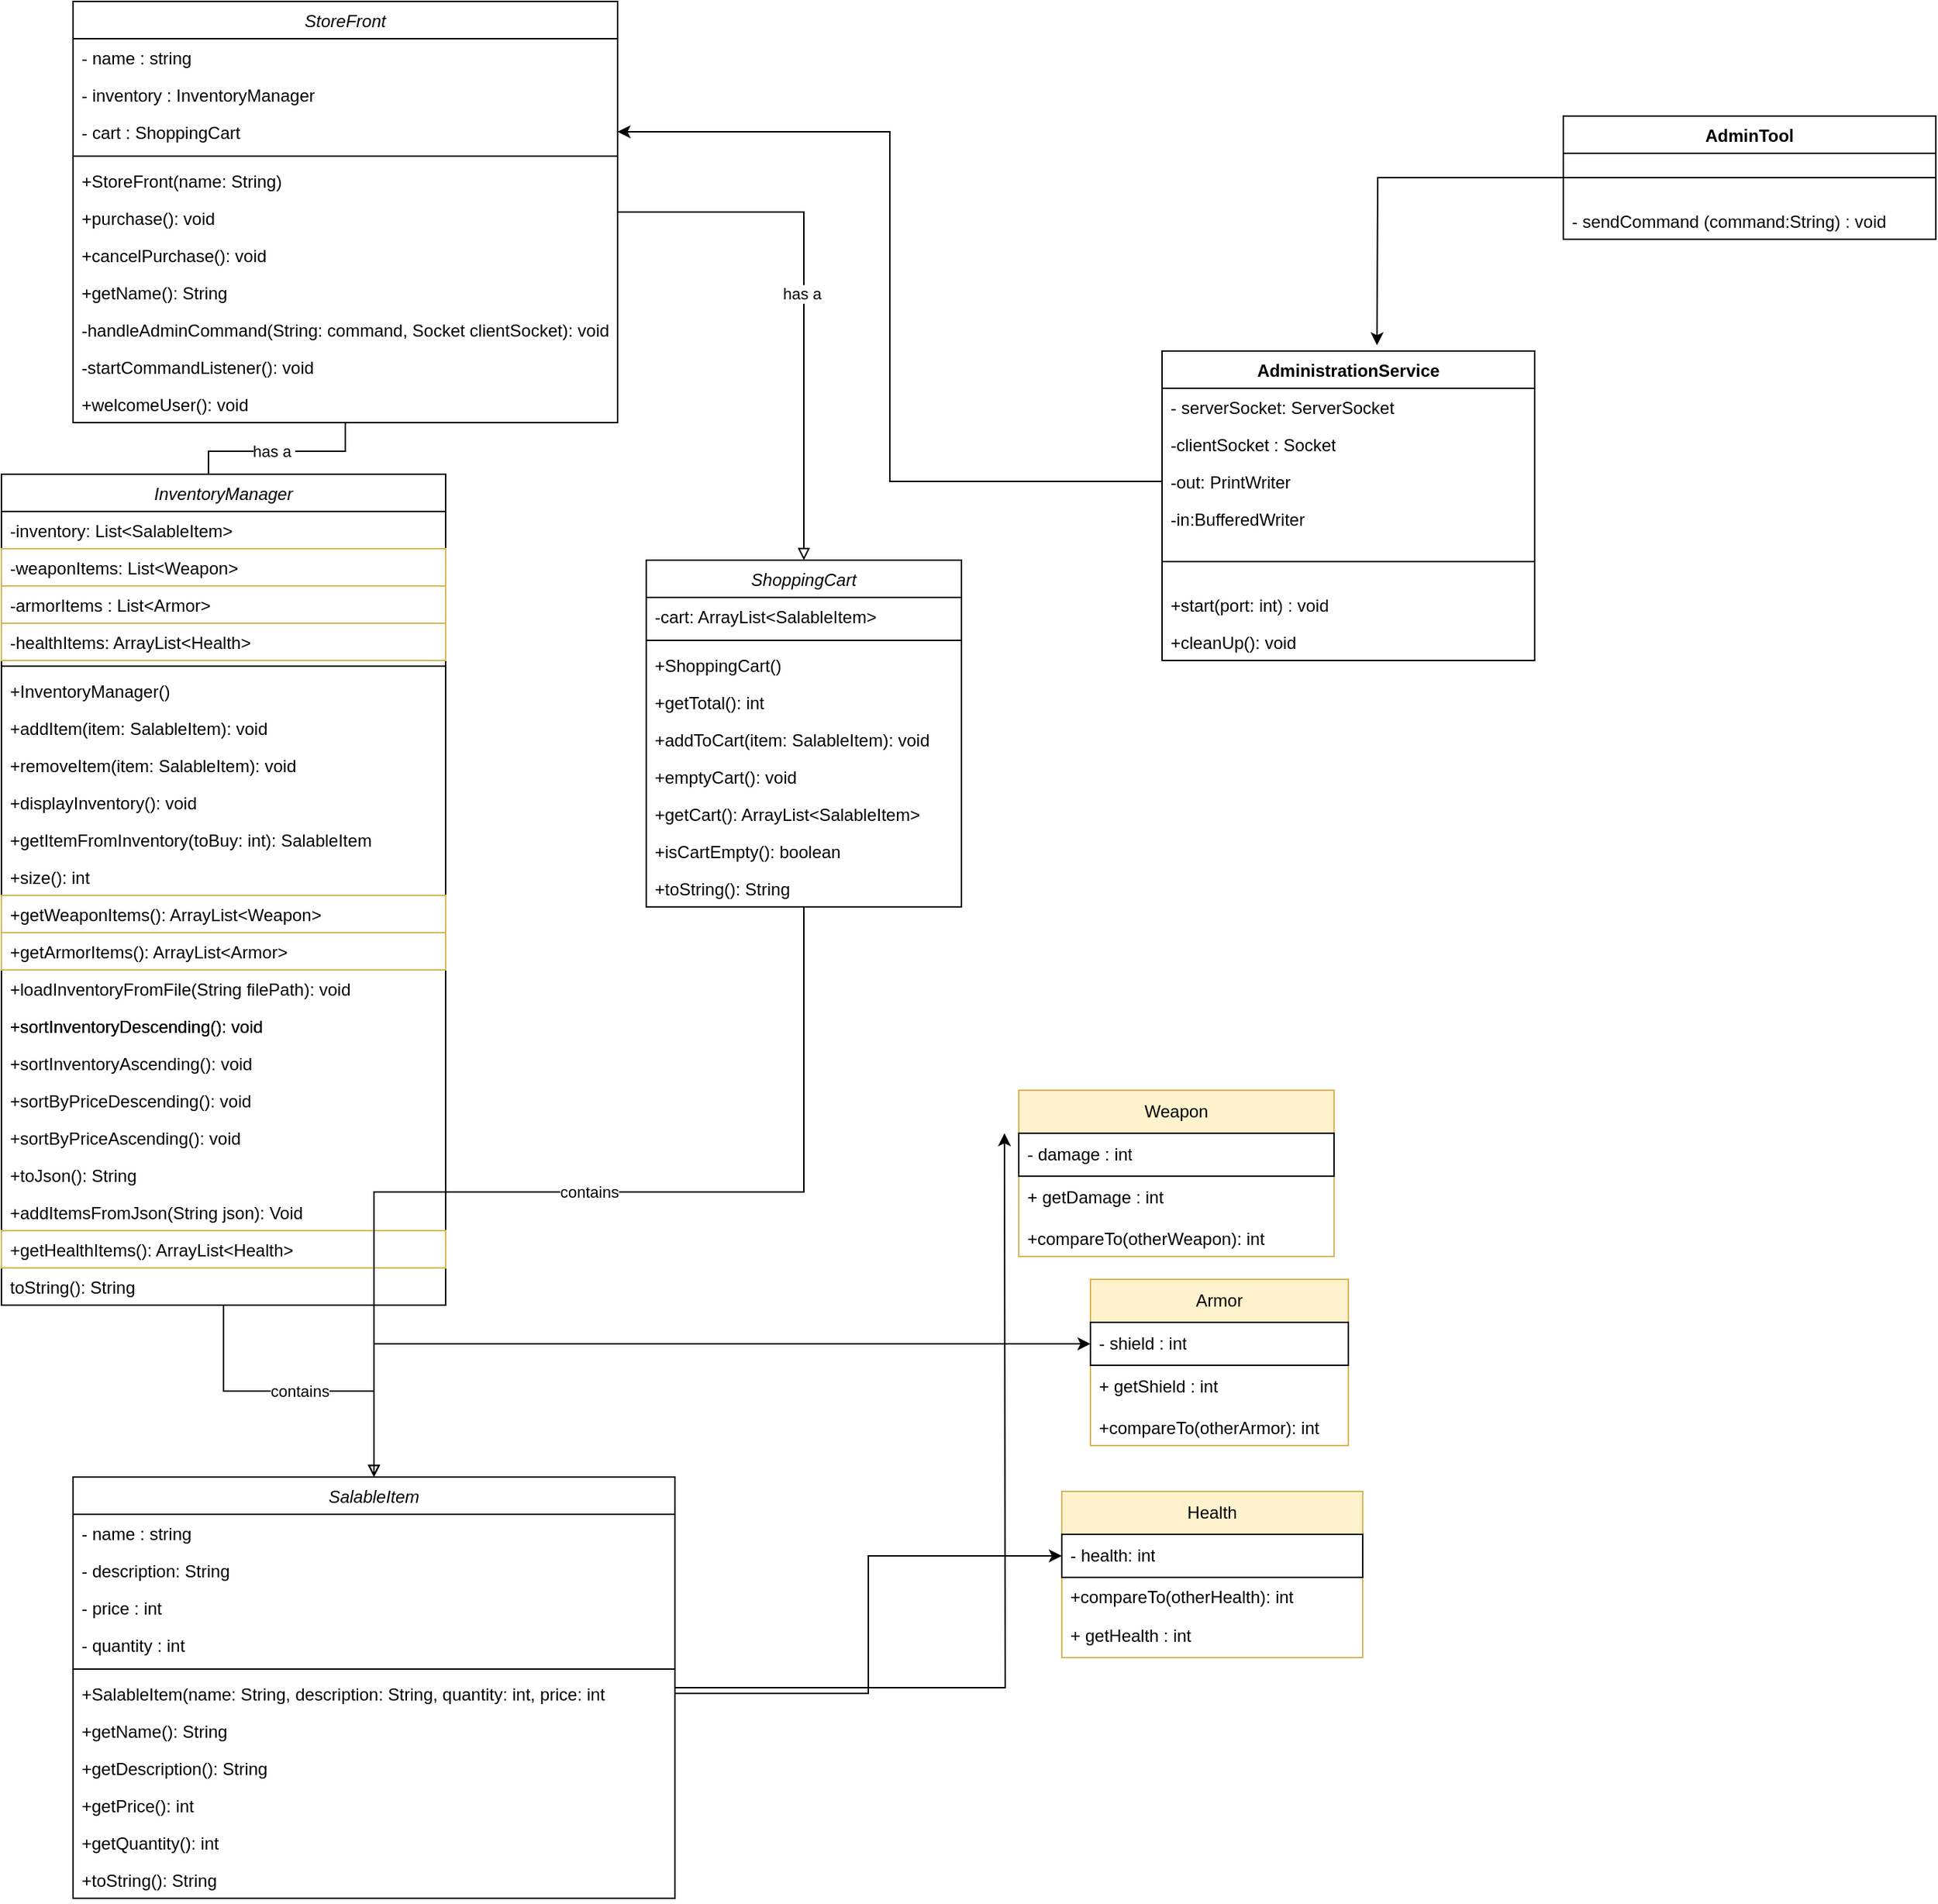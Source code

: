 <mxfile version="22.0.0" type="device">
  <diagram id="C5RBs43oDa-KdzZeNtuy" name="Page-1">
    <mxGraphModel dx="954" dy="562" grid="1" gridSize="10" guides="1" tooltips="1" connect="1" arrows="1" fold="1" page="1" pageScale="1" pageWidth="827" pageHeight="1169" math="0" shadow="0">
      <root>
        <mxCell id="WIyWlLk6GJQsqaUBKTNV-0" />
        <mxCell id="WIyWlLk6GJQsqaUBKTNV-1" parent="WIyWlLk6GJQsqaUBKTNV-0" />
        <mxCell id="ADVmAWSg10TGa8uAzZMm-37" value="has a&amp;nbsp;" style="edgeStyle=orthogonalEdgeStyle;rounded=0;orthogonalLoop=1;jettySize=auto;html=1;entryX=0.466;entryY=0.014;entryDx=0;entryDy=0;entryPerimeter=0;endArrow=block;endFill=0;" parent="WIyWlLk6GJQsqaUBKTNV-1" source="zkfFHV4jXpPFQw0GAbJ--0" target="ADVmAWSg10TGa8uAzZMm-12" edge="1">
          <mxGeometry relative="1" as="geometry" />
        </mxCell>
        <mxCell id="ADVmAWSg10TGa8uAzZMm-38" value="has a&amp;nbsp;" style="edgeStyle=orthogonalEdgeStyle;rounded=0;orthogonalLoop=1;jettySize=auto;html=1;entryX=0.5;entryY=0;entryDx=0;entryDy=0;endArrow=block;endFill=0;" parent="WIyWlLk6GJQsqaUBKTNV-1" source="zkfFHV4jXpPFQw0GAbJ--0" target="ADVmAWSg10TGa8uAzZMm-24" edge="1">
          <mxGeometry relative="1" as="geometry" />
        </mxCell>
        <mxCell id="zkfFHV4jXpPFQw0GAbJ--0" value="StoreFront" style="swimlane;fontStyle=2;align=center;verticalAlign=top;childLayout=stackLayout;horizontal=1;startSize=26;horizontalStack=0;resizeParent=1;resizeLast=0;collapsible=1;marginBottom=0;rounded=0;shadow=0;strokeWidth=1;" parent="WIyWlLk6GJQsqaUBKTNV-1" vertex="1">
          <mxGeometry x="110" y="30" width="380" height="294" as="geometry">
            <mxRectangle x="230" y="140" width="160" height="26" as="alternateBounds" />
          </mxGeometry>
        </mxCell>
        <mxCell id="zkfFHV4jXpPFQw0GAbJ--1" value="- name : string" style="text;align=left;verticalAlign=top;spacingLeft=4;spacingRight=4;overflow=hidden;rotatable=0;points=[[0,0.5],[1,0.5]];portConstraint=eastwest;" parent="zkfFHV4jXpPFQw0GAbJ--0" vertex="1">
          <mxGeometry y="26" width="380" height="26" as="geometry" />
        </mxCell>
        <mxCell id="zkfFHV4jXpPFQw0GAbJ--2" value="- inventory : InventoryManager" style="text;align=left;verticalAlign=top;spacingLeft=4;spacingRight=4;overflow=hidden;rotatable=0;points=[[0,0.5],[1,0.5]];portConstraint=eastwest;rounded=0;shadow=0;html=0;" parent="zkfFHV4jXpPFQw0GAbJ--0" vertex="1">
          <mxGeometry y="52" width="380" height="26" as="geometry" />
        </mxCell>
        <mxCell id="zkfFHV4jXpPFQw0GAbJ--3" value="- cart : ShoppingCart" style="text;align=left;verticalAlign=top;spacingLeft=4;spacingRight=4;overflow=hidden;rotatable=0;points=[[0,0.5],[1,0.5]];portConstraint=eastwest;rounded=0;shadow=0;html=0;" parent="zkfFHV4jXpPFQw0GAbJ--0" vertex="1">
          <mxGeometry y="78" width="380" height="26" as="geometry" />
        </mxCell>
        <mxCell id="zkfFHV4jXpPFQw0GAbJ--4" value="" style="line;html=1;strokeWidth=1;align=left;verticalAlign=middle;spacingTop=-1;spacingLeft=3;spacingRight=3;rotatable=0;labelPosition=right;points=[];portConstraint=eastwest;" parent="zkfFHV4jXpPFQw0GAbJ--0" vertex="1">
          <mxGeometry y="104" width="380" height="8" as="geometry" />
        </mxCell>
        <mxCell id="zkfFHV4jXpPFQw0GAbJ--5" value="+StoreFront(name: String)" style="text;align=left;verticalAlign=top;spacingLeft=4;spacingRight=4;overflow=hidden;rotatable=0;points=[[0,0.5],[1,0.5]];portConstraint=eastwest;" parent="zkfFHV4jXpPFQw0GAbJ--0" vertex="1">
          <mxGeometry y="112" width="380" height="26" as="geometry" />
        </mxCell>
        <mxCell id="dI6xHAsXgC695ym0vVic-0" value="+purchase(): void&#xa;" style="text;align=left;verticalAlign=top;spacingLeft=4;spacingRight=4;overflow=hidden;rotatable=0;points=[[0,0.5],[1,0.5]];portConstraint=eastwest;" parent="zkfFHV4jXpPFQw0GAbJ--0" vertex="1">
          <mxGeometry y="138" width="380" height="26" as="geometry" />
        </mxCell>
        <mxCell id="dI6xHAsXgC695ym0vVic-2" value="+cancelPurchase(): void" style="text;align=left;verticalAlign=top;spacingLeft=4;spacingRight=4;overflow=hidden;rotatable=0;points=[[0,0.5],[1,0.5]];portConstraint=eastwest;" parent="zkfFHV4jXpPFQw0GAbJ--0" vertex="1">
          <mxGeometry y="164" width="380" height="26" as="geometry" />
        </mxCell>
        <mxCell id="0ZIr38TW7ikuFZL0Qo_U-1" value="+getName(): String" style="text;align=left;verticalAlign=top;spacingLeft=4;spacingRight=4;overflow=hidden;rotatable=0;points=[[0,0.5],[1,0.5]];portConstraint=eastwest;" vertex="1" parent="zkfFHV4jXpPFQw0GAbJ--0">
          <mxGeometry y="190" width="380" height="26" as="geometry" />
        </mxCell>
        <mxCell id="0ZIr38TW7ikuFZL0Qo_U-0" value="-handleAdminCommand(String: command, Socket clientSocket): void" style="text;align=left;verticalAlign=top;spacingLeft=4;spacingRight=4;overflow=hidden;rotatable=0;points=[[0,0.5],[1,0.5]];portConstraint=eastwest;" vertex="1" parent="zkfFHV4jXpPFQw0GAbJ--0">
          <mxGeometry y="216" width="380" height="26" as="geometry" />
        </mxCell>
        <mxCell id="dI6xHAsXgC695ym0vVic-3" value="-startCommandListener(): void" style="text;align=left;verticalAlign=top;spacingLeft=4;spacingRight=4;overflow=hidden;rotatable=0;points=[[0,0.5],[1,0.5]];portConstraint=eastwest;" parent="zkfFHV4jXpPFQw0GAbJ--0" vertex="1">
          <mxGeometry y="242" width="380" height="26" as="geometry" />
        </mxCell>
        <mxCell id="dI6xHAsXgC695ym0vVic-1" value="+welcomeUser(): void" style="text;align=left;verticalAlign=top;spacingLeft=4;spacingRight=4;overflow=hidden;rotatable=0;points=[[0,0.5],[1,0.5]];portConstraint=eastwest;" parent="zkfFHV4jXpPFQw0GAbJ--0" vertex="1">
          <mxGeometry y="268" width="380" height="26" as="geometry" />
        </mxCell>
        <mxCell id="bTCTLLwYiTqJOXwAp4_c-10" value="" style="edgeStyle=orthogonalEdgeStyle;rounded=0;orthogonalLoop=1;jettySize=auto;html=1;" parent="WIyWlLk6GJQsqaUBKTNV-1" source="ADVmAWSg10TGa8uAzZMm-0" edge="1">
          <mxGeometry relative="1" as="geometry">
            <mxPoint x="760" y="820" as="targetPoint" />
          </mxGeometry>
        </mxCell>
        <mxCell id="bTCTLLwYiTqJOXwAp4_c-21" style="edgeStyle=orthogonalEdgeStyle;rounded=0;orthogonalLoop=1;jettySize=auto;html=1;" parent="WIyWlLk6GJQsqaUBKTNV-1" source="ADVmAWSg10TGa8uAzZMm-0" target="bTCTLLwYiTqJOXwAp4_c-19" edge="1">
          <mxGeometry relative="1" as="geometry" />
        </mxCell>
        <mxCell id="ADVmAWSg10TGa8uAzZMm-0" value="SalableItem" style="swimlane;fontStyle=2;align=center;verticalAlign=top;childLayout=stackLayout;horizontal=1;startSize=26;horizontalStack=0;resizeParent=1;resizeLast=0;collapsible=1;marginBottom=0;rounded=0;shadow=0;strokeWidth=1;" parent="WIyWlLk6GJQsqaUBKTNV-1" vertex="1">
          <mxGeometry x="110" y="1060" width="420" height="294" as="geometry">
            <mxRectangle x="230" y="140" width="160" height="26" as="alternateBounds" />
          </mxGeometry>
        </mxCell>
        <mxCell id="ADVmAWSg10TGa8uAzZMm-1" value="- name : string" style="text;align=left;verticalAlign=top;spacingLeft=4;spacingRight=4;overflow=hidden;rotatable=0;points=[[0,0.5],[1,0.5]];portConstraint=eastwest;" parent="ADVmAWSg10TGa8uAzZMm-0" vertex="1">
          <mxGeometry y="26" width="420" height="26" as="geometry" />
        </mxCell>
        <mxCell id="ADVmAWSg10TGa8uAzZMm-2" value="- description: String" style="text;align=left;verticalAlign=top;spacingLeft=4;spacingRight=4;overflow=hidden;rotatable=0;points=[[0,0.5],[1,0.5]];portConstraint=eastwest;rounded=0;shadow=0;html=0;" parent="ADVmAWSg10TGa8uAzZMm-0" vertex="1">
          <mxGeometry y="52" width="420" height="26" as="geometry" />
        </mxCell>
        <mxCell id="ADVmAWSg10TGa8uAzZMm-10" value="- price : int" style="text;align=left;verticalAlign=top;spacingLeft=4;spacingRight=4;overflow=hidden;rotatable=0;points=[[0,0.5],[1,0.5]];portConstraint=eastwest;" parent="ADVmAWSg10TGa8uAzZMm-0" vertex="1">
          <mxGeometry y="78" width="420" height="26" as="geometry" />
        </mxCell>
        <mxCell id="ADVmAWSg10TGa8uAzZMm-3" value="- quantity : int" style="text;align=left;verticalAlign=top;spacingLeft=4;spacingRight=4;overflow=hidden;rotatable=0;points=[[0,0.5],[1,0.5]];portConstraint=eastwest;rounded=0;shadow=0;html=0;" parent="ADVmAWSg10TGa8uAzZMm-0" vertex="1">
          <mxGeometry y="104" width="420" height="26" as="geometry" />
        </mxCell>
        <mxCell id="ADVmAWSg10TGa8uAzZMm-4" value="" style="line;html=1;strokeWidth=1;align=left;verticalAlign=middle;spacingTop=-1;spacingLeft=3;spacingRight=3;rotatable=0;labelPosition=right;points=[];portConstraint=eastwest;" parent="ADVmAWSg10TGa8uAzZMm-0" vertex="1">
          <mxGeometry y="130" width="420" height="8" as="geometry" />
        </mxCell>
        <mxCell id="ADVmAWSg10TGa8uAzZMm-5" value="+SalableItem(name: String, description: String, quantity: int, price: int    " style="text;align=left;verticalAlign=top;spacingLeft=4;spacingRight=4;overflow=hidden;rotatable=0;points=[[0,0.5],[1,0.5]];portConstraint=eastwest;" parent="ADVmAWSg10TGa8uAzZMm-0" vertex="1">
          <mxGeometry y="138" width="420" height="26" as="geometry" />
        </mxCell>
        <mxCell id="ADVmAWSg10TGa8uAzZMm-6" value="+getName(): String" style="text;align=left;verticalAlign=top;spacingLeft=4;spacingRight=4;overflow=hidden;rotatable=0;points=[[0,0.5],[1,0.5]];portConstraint=eastwest;" parent="ADVmAWSg10TGa8uAzZMm-0" vertex="1">
          <mxGeometry y="164" width="420" height="26" as="geometry" />
        </mxCell>
        <mxCell id="ADVmAWSg10TGa8uAzZMm-7" value="+getDescription(): String" style="text;align=left;verticalAlign=top;spacingLeft=4;spacingRight=4;overflow=hidden;rotatable=0;points=[[0,0.5],[1,0.5]];portConstraint=eastwest;" parent="ADVmAWSg10TGa8uAzZMm-0" vertex="1">
          <mxGeometry y="190" width="420" height="26" as="geometry" />
        </mxCell>
        <mxCell id="ADVmAWSg10TGa8uAzZMm-11" value="+getPrice(): int" style="text;align=left;verticalAlign=top;spacingLeft=4;spacingRight=4;overflow=hidden;rotatable=0;points=[[0,0.5],[1,0.5]];portConstraint=eastwest;" parent="ADVmAWSg10TGa8uAzZMm-0" vertex="1">
          <mxGeometry y="216" width="420" height="26" as="geometry" />
        </mxCell>
        <mxCell id="ADVmAWSg10TGa8uAzZMm-8" value="+getQuantity(): int" style="text;align=left;verticalAlign=top;spacingLeft=4;spacingRight=4;overflow=hidden;rotatable=0;points=[[0,0.5],[1,0.5]];portConstraint=eastwest;" parent="ADVmAWSg10TGa8uAzZMm-0" vertex="1">
          <mxGeometry y="242" width="420" height="26" as="geometry" />
        </mxCell>
        <mxCell id="ADVmAWSg10TGa8uAzZMm-9" value="+toString(): String" style="text;align=left;verticalAlign=top;spacingLeft=4;spacingRight=4;overflow=hidden;rotatable=0;points=[[0,0.5],[1,0.5]];portConstraint=eastwest;" parent="ADVmAWSg10TGa8uAzZMm-0" vertex="1">
          <mxGeometry y="268" width="420" height="26" as="geometry" />
        </mxCell>
        <mxCell id="ADVmAWSg10TGa8uAzZMm-39" value="contains" style="edgeStyle=orthogonalEdgeStyle;rounded=0;orthogonalLoop=1;jettySize=auto;html=1;entryX=0.5;entryY=0;entryDx=0;entryDy=0;endArrow=block;endFill=0;" parent="WIyWlLk6GJQsqaUBKTNV-1" source="ADVmAWSg10TGa8uAzZMm-12" target="ADVmAWSg10TGa8uAzZMm-0" edge="1">
          <mxGeometry relative="1" as="geometry" />
        </mxCell>
        <mxCell id="ADVmAWSg10TGa8uAzZMm-12" value="InventoryManager" style="swimlane;fontStyle=2;align=center;verticalAlign=top;childLayout=stackLayout;horizontal=1;startSize=26;horizontalStack=0;resizeParent=1;resizeLast=0;collapsible=1;marginBottom=0;rounded=0;shadow=0;strokeWidth=1;" parent="WIyWlLk6GJQsqaUBKTNV-1" vertex="1">
          <mxGeometry x="60" y="360" width="310" height="580" as="geometry">
            <mxRectangle x="230" y="140" width="160" height="26" as="alternateBounds" />
          </mxGeometry>
        </mxCell>
        <mxCell id="ADVmAWSg10TGa8uAzZMm-13" value="-inventory: List&lt;SalableItem&gt;" style="text;align=left;verticalAlign=top;spacingLeft=4;spacingRight=4;overflow=hidden;rotatable=0;points=[[0,0.5],[1,0.5]];portConstraint=eastwest;" parent="ADVmAWSg10TGa8uAzZMm-12" vertex="1">
          <mxGeometry y="26" width="310" height="26" as="geometry" />
        </mxCell>
        <mxCell id="bTCTLLwYiTqJOXwAp4_c-1" value="-weaponItems: List&lt;Weapon&gt;" style="text;align=left;verticalAlign=top;spacingLeft=4;spacingRight=4;overflow=hidden;rotatable=0;points=[[0,0.5],[1,0.5]];portConstraint=eastwest;fillColor=none;strokeColor=#d6b656;" parent="ADVmAWSg10TGa8uAzZMm-12" vertex="1">
          <mxGeometry y="52" width="310" height="26" as="geometry" />
        </mxCell>
        <mxCell id="bTCTLLwYiTqJOXwAp4_c-0" value="-armorItems : List&lt;Armor&gt;" style="text;align=left;verticalAlign=top;spacingLeft=4;spacingRight=4;overflow=hidden;rotatable=0;points=[[0,0.5],[1,0.5]];portConstraint=eastwest;fillColor=none;strokeColor=#d6b656;" parent="ADVmAWSg10TGa8uAzZMm-12" vertex="1">
          <mxGeometry y="78" width="310" height="26" as="geometry" />
        </mxCell>
        <mxCell id="bTCTLLwYiTqJOXwAp4_c-2" value="-healthItems: ArrayList&lt;Health&gt;" style="text;align=left;verticalAlign=top;spacingLeft=4;spacingRight=4;overflow=hidden;rotatable=0;points=[[0,0.5],[1,0.5]];portConstraint=eastwest;fillColor=none;strokeColor=#d6b656;" parent="ADVmAWSg10TGa8uAzZMm-12" vertex="1">
          <mxGeometry y="104" width="310" height="26" as="geometry" />
        </mxCell>
        <mxCell id="ADVmAWSg10TGa8uAzZMm-17" value="" style="line;html=1;strokeWidth=1;align=left;verticalAlign=middle;spacingTop=-1;spacingLeft=3;spacingRight=3;rotatable=0;labelPosition=right;points=[];portConstraint=eastwest;fillColor=none;" parent="ADVmAWSg10TGa8uAzZMm-12" vertex="1">
          <mxGeometry y="130" width="310" height="8" as="geometry" />
        </mxCell>
        <mxCell id="ADVmAWSg10TGa8uAzZMm-14" value="+InventoryManager()" style="text;align=left;verticalAlign=top;spacingLeft=4;spacingRight=4;overflow=hidden;rotatable=0;points=[[0,0.5],[1,0.5]];portConstraint=eastwest;rounded=0;shadow=0;html=0;" parent="ADVmAWSg10TGa8uAzZMm-12" vertex="1">
          <mxGeometry y="138" width="310" height="26" as="geometry" />
        </mxCell>
        <mxCell id="ADVmAWSg10TGa8uAzZMm-19" value="+addItem(item: SalableItem): void" style="text;align=left;verticalAlign=top;spacingLeft=4;spacingRight=4;overflow=hidden;rotatable=0;points=[[0,0.5],[1,0.5]];portConstraint=eastwest;" parent="ADVmAWSg10TGa8uAzZMm-12" vertex="1">
          <mxGeometry y="164" width="310" height="26" as="geometry" />
        </mxCell>
        <mxCell id="ADVmAWSg10TGa8uAzZMm-20" value="+removeItem(item: SalableItem): void" style="text;align=left;verticalAlign=top;spacingLeft=4;spacingRight=4;overflow=hidden;rotatable=0;points=[[0,0.5],[1,0.5]];portConstraint=eastwest;" parent="ADVmAWSg10TGa8uAzZMm-12" vertex="1">
          <mxGeometry y="190" width="310" height="26" as="geometry" />
        </mxCell>
        <mxCell id="ADVmAWSg10TGa8uAzZMm-21" value="+displayInventory(): void" style="text;align=left;verticalAlign=top;spacingLeft=4;spacingRight=4;overflow=hidden;rotatable=0;points=[[0,0.5],[1,0.5]];portConstraint=eastwest;" parent="ADVmAWSg10TGa8uAzZMm-12" vertex="1">
          <mxGeometry y="216" width="310" height="26" as="geometry" />
        </mxCell>
        <mxCell id="ADVmAWSg10TGa8uAzZMm-22" value="+getItemFromInventory(toBuy: int): SalableItem" style="text;align=left;verticalAlign=top;spacingLeft=4;spacingRight=4;overflow=hidden;rotatable=0;points=[[0,0.5],[1,0.5]];portConstraint=eastwest;" parent="ADVmAWSg10TGa8uAzZMm-12" vertex="1">
          <mxGeometry y="242" width="310" height="26" as="geometry" />
        </mxCell>
        <mxCell id="ADVmAWSg10TGa8uAzZMm-36" value="+size(): int" style="text;align=left;verticalAlign=top;spacingLeft=4;spacingRight=4;overflow=hidden;rotatable=0;points=[[0,0.5],[1,0.5]];portConstraint=eastwest;" parent="ADVmAWSg10TGa8uAzZMm-12" vertex="1">
          <mxGeometry y="268" width="310" height="26" as="geometry" />
        </mxCell>
        <mxCell id="bTCTLLwYiTqJOXwAp4_c-4" value="+getWeaponItems(): ArrayList&lt;Weapon&gt;" style="text;align=left;verticalAlign=top;spacingLeft=4;spacingRight=4;overflow=hidden;rotatable=0;points=[[0,0.5],[1,0.5]];portConstraint=eastwest;fillColor=none;strokeColor=#d6b656;" parent="ADVmAWSg10TGa8uAzZMm-12" vertex="1">
          <mxGeometry y="294" width="310" height="26" as="geometry" />
        </mxCell>
        <mxCell id="bTCTLLwYiTqJOXwAp4_c-5" value="+getArmorItems(): ArrayList&lt;Armor&gt;" style="text;align=left;verticalAlign=top;spacingLeft=4;spacingRight=4;overflow=hidden;rotatable=0;points=[[0,0.5],[1,0.5]];portConstraint=eastwest;fillColor=none;strokeColor=#d6b656;" parent="ADVmAWSg10TGa8uAzZMm-12" vertex="1">
          <mxGeometry y="320" width="310" height="26" as="geometry" />
        </mxCell>
        <mxCell id="-QXEWcChiuNNyu6fP502-0" value="+loadInventoryFromFile(String filePath): void" style="text;align=left;verticalAlign=top;spacingLeft=4;spacingRight=4;overflow=hidden;rotatable=0;points=[[0,0.5],[1,0.5]];portConstraint=eastwest;" parent="ADVmAWSg10TGa8uAzZMm-12" vertex="1">
          <mxGeometry y="346" width="310" height="26" as="geometry" />
        </mxCell>
        <mxCell id="-QXEWcChiuNNyu6fP502-4" value="+sortInventoryDescending(): void&#xa;" style="text;align=left;verticalAlign=top;spacingLeft=4;spacingRight=4;overflow=hidden;rotatable=0;points=[[0,0.5],[1,0.5]];portConstraint=eastwest;" parent="ADVmAWSg10TGa8uAzZMm-12" vertex="1">
          <mxGeometry y="372" width="310" height="26" as="geometry" />
        </mxCell>
        <mxCell id="-QXEWcChiuNNyu6fP502-3" value="+sortInventoryAscending(): void&#xa;" style="text;align=left;verticalAlign=top;spacingLeft=4;spacingRight=4;overflow=hidden;rotatable=0;points=[[0,0.5],[1,0.5]];portConstraint=eastwest;" parent="ADVmAWSg10TGa8uAzZMm-12" vertex="1">
          <mxGeometry y="398" width="310" height="26" as="geometry" />
        </mxCell>
        <mxCell id="-QXEWcChiuNNyu6fP502-1" value="+sortByPriceDescending(): void&#xa;" style="text;align=left;verticalAlign=top;spacingLeft=4;spacingRight=4;overflow=hidden;rotatable=0;points=[[0,0.5],[1,0.5]];portConstraint=eastwest;" parent="ADVmAWSg10TGa8uAzZMm-12" vertex="1">
          <mxGeometry y="424" width="310" height="26" as="geometry" />
        </mxCell>
        <mxCell id="-QXEWcChiuNNyu6fP502-5" value="+sortByPriceAscending(): void&#xa;" style="text;align=left;verticalAlign=top;spacingLeft=4;spacingRight=4;overflow=hidden;rotatable=0;points=[[0,0.5],[1,0.5]];portConstraint=eastwest;" parent="ADVmAWSg10TGa8uAzZMm-12" vertex="1">
          <mxGeometry y="450" width="310" height="26" as="geometry" />
        </mxCell>
        <mxCell id="0ZIr38TW7ikuFZL0Qo_U-3" value="+toJson(): String" style="text;align=left;verticalAlign=top;spacingLeft=4;spacingRight=4;overflow=hidden;rotatable=0;points=[[0,0.5],[1,0.5]];portConstraint=eastwest;" vertex="1" parent="ADVmAWSg10TGa8uAzZMm-12">
          <mxGeometry y="476" width="310" height="26" as="geometry" />
        </mxCell>
        <mxCell id="0ZIr38TW7ikuFZL0Qo_U-2" value="+addItemsFromJson(String json): Void" style="text;align=left;verticalAlign=top;spacingLeft=4;spacingRight=4;overflow=hidden;rotatable=0;points=[[0,0.5],[1,0.5]];portConstraint=eastwest;" vertex="1" parent="ADVmAWSg10TGa8uAzZMm-12">
          <mxGeometry y="502" width="310" height="26" as="geometry" />
        </mxCell>
        <mxCell id="bTCTLLwYiTqJOXwAp4_c-3" value="+getHealthItems(): ArrayList&lt;Health&gt;" style="text;align=left;verticalAlign=top;spacingLeft=4;spacingRight=4;overflow=hidden;rotatable=0;points=[[0,0.5],[1,0.5]];portConstraint=eastwest;fillColor=none;strokeColor=#d6b656;" parent="ADVmAWSg10TGa8uAzZMm-12" vertex="1">
          <mxGeometry y="528" width="310" height="26" as="geometry" />
        </mxCell>
        <mxCell id="ADVmAWSg10TGa8uAzZMm-23" value="toString(): String" style="text;align=left;verticalAlign=top;spacingLeft=4;spacingRight=4;overflow=hidden;rotatable=0;points=[[0,0.5],[1,0.5]];portConstraint=eastwest;" parent="ADVmAWSg10TGa8uAzZMm-12" vertex="1">
          <mxGeometry y="554" width="310" height="26" as="geometry" />
        </mxCell>
        <mxCell id="ADVmAWSg10TGa8uAzZMm-40" value="contains" style="edgeStyle=orthogonalEdgeStyle;rounded=0;orthogonalLoop=1;jettySize=auto;html=1;entryX=0.5;entryY=0;entryDx=0;entryDy=0;endArrow=block;endFill=0;" parent="WIyWlLk6GJQsqaUBKTNV-1" source="ADVmAWSg10TGa8uAzZMm-24" target="ADVmAWSg10TGa8uAzZMm-0" edge="1">
          <mxGeometry relative="1" as="geometry" />
        </mxCell>
        <mxCell id="ADVmAWSg10TGa8uAzZMm-24" value="ShoppingCart" style="swimlane;fontStyle=2;align=center;verticalAlign=top;childLayout=stackLayout;horizontal=1;startSize=26;horizontalStack=0;resizeParent=1;resizeLast=0;collapsible=1;marginBottom=0;rounded=0;shadow=0;strokeWidth=1;" parent="WIyWlLk6GJQsqaUBKTNV-1" vertex="1">
          <mxGeometry x="510" y="420" width="220" height="242" as="geometry">
            <mxRectangle x="230" y="140" width="160" height="26" as="alternateBounds" />
          </mxGeometry>
        </mxCell>
        <mxCell id="ADVmAWSg10TGa8uAzZMm-25" value="-cart: ArrayList&lt;SalableItem&gt;" style="text;align=left;verticalAlign=top;spacingLeft=4;spacingRight=4;overflow=hidden;rotatable=0;points=[[0,0.5],[1,0.5]];portConstraint=eastwest;" parent="ADVmAWSg10TGa8uAzZMm-24" vertex="1">
          <mxGeometry y="26" width="220" height="26" as="geometry" />
        </mxCell>
        <mxCell id="ADVmAWSg10TGa8uAzZMm-29" value="" style="line;html=1;strokeWidth=1;align=left;verticalAlign=middle;spacingTop=-1;spacingLeft=3;spacingRight=3;rotatable=0;labelPosition=right;points=[];portConstraint=eastwest;" parent="ADVmAWSg10TGa8uAzZMm-24" vertex="1">
          <mxGeometry y="52" width="220" height="8" as="geometry" />
        </mxCell>
        <mxCell id="ADVmAWSg10TGa8uAzZMm-30" value="+ShoppingCart()" style="text;align=left;verticalAlign=top;spacingLeft=4;spacingRight=4;overflow=hidden;rotatable=0;points=[[0,0.5],[1,0.5]];portConstraint=eastwest;" parent="ADVmAWSg10TGa8uAzZMm-24" vertex="1">
          <mxGeometry y="60" width="220" height="26" as="geometry" />
        </mxCell>
        <mxCell id="ADVmAWSg10TGa8uAzZMm-28" value="+getTotal(): int" style="text;align=left;verticalAlign=top;spacingLeft=4;spacingRight=4;overflow=hidden;rotatable=0;points=[[0,0.5],[1,0.5]];portConstraint=eastwest;rounded=0;shadow=0;html=0;" parent="ADVmAWSg10TGa8uAzZMm-24" vertex="1">
          <mxGeometry y="86" width="220" height="26" as="geometry" />
        </mxCell>
        <mxCell id="ADVmAWSg10TGa8uAzZMm-27" value="+addToCart(item: SalableItem): void" style="text;align=left;verticalAlign=top;spacingLeft=4;spacingRight=4;overflow=hidden;rotatable=0;points=[[0,0.5],[1,0.5]];portConstraint=eastwest;" parent="ADVmAWSg10TGa8uAzZMm-24" vertex="1">
          <mxGeometry y="112" width="220" height="26" as="geometry" />
        </mxCell>
        <mxCell id="ADVmAWSg10TGa8uAzZMm-26" value="+emptyCart(): void" style="text;align=left;verticalAlign=top;spacingLeft=4;spacingRight=4;overflow=hidden;rotatable=0;points=[[0,0.5],[1,0.5]];portConstraint=eastwest;rounded=0;shadow=0;html=0;" parent="ADVmAWSg10TGa8uAzZMm-24" vertex="1">
          <mxGeometry y="138" width="220" height="26" as="geometry" />
        </mxCell>
        <mxCell id="ADVmAWSg10TGa8uAzZMm-31" value="+getCart(): ArrayList&lt;SalableItem&gt;" style="text;align=left;verticalAlign=top;spacingLeft=4;spacingRight=4;overflow=hidden;rotatable=0;points=[[0,0.5],[1,0.5]];portConstraint=eastwest;" parent="ADVmAWSg10TGa8uAzZMm-24" vertex="1">
          <mxGeometry y="164" width="220" height="26" as="geometry" />
        </mxCell>
        <mxCell id="ADVmAWSg10TGa8uAzZMm-33" value="+isCartEmpty(): boolean" style="text;align=left;verticalAlign=top;spacingLeft=4;spacingRight=4;overflow=hidden;rotatable=0;points=[[0,0.5],[1,0.5]];portConstraint=eastwest;" parent="ADVmAWSg10TGa8uAzZMm-24" vertex="1">
          <mxGeometry y="190" width="220" height="26" as="geometry" />
        </mxCell>
        <mxCell id="ADVmAWSg10TGa8uAzZMm-32" value="+toString(): String" style="text;align=left;verticalAlign=top;spacingLeft=4;spacingRight=4;overflow=hidden;rotatable=0;points=[[0,0.5],[1,0.5]];portConstraint=eastwest;" parent="ADVmAWSg10TGa8uAzZMm-24" vertex="1">
          <mxGeometry y="216" width="220" height="26" as="geometry" />
        </mxCell>
        <mxCell id="bTCTLLwYiTqJOXwAp4_c-11" value="Health" style="swimlane;fontStyle=0;childLayout=stackLayout;horizontal=1;startSize=30;horizontalStack=0;resizeParent=1;resizeParentMax=0;resizeLast=0;collapsible=1;marginBottom=0;whiteSpace=wrap;html=1;fillColor=#fff2cc;strokeColor=#d6b656;" parent="WIyWlLk6GJQsqaUBKTNV-1" vertex="1">
          <mxGeometry x="800" y="1070" width="210" height="116" as="geometry" />
        </mxCell>
        <mxCell id="bTCTLLwYiTqJOXwAp4_c-12" value="- health: int" style="text;strokeColor=default;fillColor=none;align=left;verticalAlign=middle;spacingLeft=4;spacingRight=4;overflow=hidden;points=[[0,0.5],[1,0.5]];portConstraint=eastwest;rotatable=0;whiteSpace=wrap;html=1;" parent="bTCTLLwYiTqJOXwAp4_c-11" vertex="1">
          <mxGeometry y="30" width="210" height="30" as="geometry" />
        </mxCell>
        <mxCell id="bTCTLLwYiTqJOXwAp4_c-28" value="+compareTo(otherHealth): int" style="text;align=left;verticalAlign=top;spacingLeft=4;spacingRight=4;overflow=hidden;rotatable=0;points=[[0,0.5],[1,0.5]];portConstraint=eastwest;" parent="bTCTLLwYiTqJOXwAp4_c-11" vertex="1">
          <mxGeometry y="60" width="210" height="26" as="geometry" />
        </mxCell>
        <mxCell id="bTCTLLwYiTqJOXwAp4_c-13" value="+ getHealth : int&amp;nbsp;" style="text;strokeColor=none;fillColor=none;align=left;verticalAlign=middle;spacingLeft=4;spacingRight=4;overflow=hidden;points=[[0,0.5],[1,0.5]];portConstraint=eastwest;rotatable=0;whiteSpace=wrap;html=1;" parent="bTCTLLwYiTqJOXwAp4_c-11" vertex="1">
          <mxGeometry y="86" width="210" height="30" as="geometry" />
        </mxCell>
        <mxCell id="bTCTLLwYiTqJOXwAp4_c-15" value="Weapon" style="swimlane;fontStyle=0;childLayout=stackLayout;horizontal=1;startSize=30;horizontalStack=0;resizeParent=1;resizeParentMax=0;resizeLast=0;collapsible=1;marginBottom=0;whiteSpace=wrap;html=1;fillColor=#fff2cc;strokeColor=#d6b656;" parent="WIyWlLk6GJQsqaUBKTNV-1" vertex="1">
          <mxGeometry x="770" y="790" width="220" height="116" as="geometry" />
        </mxCell>
        <mxCell id="bTCTLLwYiTqJOXwAp4_c-16" value="- damage : int" style="text;strokeColor=default;fillColor=none;align=left;verticalAlign=middle;spacingLeft=4;spacingRight=4;overflow=hidden;points=[[0,0.5],[1,0.5]];portConstraint=eastwest;rotatable=0;whiteSpace=wrap;html=1;" parent="bTCTLLwYiTqJOXwAp4_c-15" vertex="1">
          <mxGeometry y="30" width="220" height="30" as="geometry" />
        </mxCell>
        <mxCell id="bTCTLLwYiTqJOXwAp4_c-17" value="+ getDamage : int&amp;nbsp;" style="text;strokeColor=none;fillColor=none;align=left;verticalAlign=middle;spacingLeft=4;spacingRight=4;overflow=hidden;points=[[0,0.5],[1,0.5]];portConstraint=eastwest;rotatable=0;whiteSpace=wrap;html=1;" parent="bTCTLLwYiTqJOXwAp4_c-15" vertex="1">
          <mxGeometry y="60" width="220" height="30" as="geometry" />
        </mxCell>
        <mxCell id="bTCTLLwYiTqJOXwAp4_c-26" value="+compareTo(otherWeapon): int" style="text;align=left;verticalAlign=top;spacingLeft=4;spacingRight=4;overflow=hidden;rotatable=0;points=[[0,0.5],[1,0.5]];portConstraint=eastwest;" parent="bTCTLLwYiTqJOXwAp4_c-15" vertex="1">
          <mxGeometry y="90" width="220" height="26" as="geometry" />
        </mxCell>
        <mxCell id="bTCTLLwYiTqJOXwAp4_c-18" value="Armor" style="swimlane;fontStyle=0;childLayout=stackLayout;horizontal=1;startSize=30;horizontalStack=0;resizeParent=1;resizeParentMax=0;resizeLast=0;collapsible=1;marginBottom=0;whiteSpace=wrap;html=1;fillColor=#fff2cc;strokeColor=#d6b656;" parent="WIyWlLk6GJQsqaUBKTNV-1" vertex="1">
          <mxGeometry x="820" y="922" width="180" height="116" as="geometry" />
        </mxCell>
        <mxCell id="bTCTLLwYiTqJOXwAp4_c-19" value="- shield : int" style="text;strokeColor=default;fillColor=none;align=left;verticalAlign=middle;spacingLeft=4;spacingRight=4;overflow=hidden;points=[[0,0.5],[1,0.5]];portConstraint=eastwest;rotatable=0;whiteSpace=wrap;html=1;" parent="bTCTLLwYiTqJOXwAp4_c-18" vertex="1">
          <mxGeometry y="30" width="180" height="30" as="geometry" />
        </mxCell>
        <mxCell id="bTCTLLwYiTqJOXwAp4_c-20" value="+ getShield : int&amp;nbsp;" style="text;strokeColor=none;fillColor=none;align=left;verticalAlign=middle;spacingLeft=4;spacingRight=4;overflow=hidden;points=[[0,0.5],[1,0.5]];portConstraint=eastwest;rotatable=0;whiteSpace=wrap;html=1;" parent="bTCTLLwYiTqJOXwAp4_c-18" vertex="1">
          <mxGeometry y="60" width="180" height="30" as="geometry" />
        </mxCell>
        <mxCell id="bTCTLLwYiTqJOXwAp4_c-27" value="+compareTo(otherArmor): int" style="text;align=left;verticalAlign=top;spacingLeft=4;spacingRight=4;overflow=hidden;rotatable=0;points=[[0,0.5],[1,0.5]];portConstraint=eastwest;" parent="bTCTLLwYiTqJOXwAp4_c-18" vertex="1">
          <mxGeometry y="90" width="180" height="26" as="geometry" />
        </mxCell>
        <mxCell id="bTCTLLwYiTqJOXwAp4_c-22" style="edgeStyle=orthogonalEdgeStyle;rounded=0;orthogonalLoop=1;jettySize=auto;html=1;entryX=0;entryY=0.5;entryDx=0;entryDy=0;" parent="WIyWlLk6GJQsqaUBKTNV-1" source="ADVmAWSg10TGa8uAzZMm-5" target="bTCTLLwYiTqJOXwAp4_c-12" edge="1">
          <mxGeometry relative="1" as="geometry" />
        </mxCell>
        <mxCell id="-QXEWcChiuNNyu6fP502-2" value="+sortInventoryDescending(): void&#xa;" style="text;align=left;verticalAlign=top;spacingLeft=4;spacingRight=4;overflow=hidden;rotatable=0;points=[[0,0.5],[1,0.5]];portConstraint=eastwest;" parent="WIyWlLk6GJQsqaUBKTNV-1" vertex="1">
          <mxGeometry x="60" y="732" width="310" height="26" as="geometry" />
        </mxCell>
        <mxCell id="0ZIr38TW7ikuFZL0Qo_U-16" style="edgeStyle=orthogonalEdgeStyle;rounded=0;orthogonalLoop=1;jettySize=auto;html=1;" edge="1" parent="WIyWlLk6GJQsqaUBKTNV-1" source="0ZIr38TW7ikuFZL0Qo_U-4">
          <mxGeometry relative="1" as="geometry">
            <mxPoint x="1020" y="270" as="targetPoint" />
          </mxGeometry>
        </mxCell>
        <mxCell id="0ZIr38TW7ikuFZL0Qo_U-4" value="AdminTool" style="swimlane;fontStyle=1;align=center;verticalAlign=top;childLayout=stackLayout;horizontal=1;startSize=26;horizontalStack=0;resizeParent=1;resizeParentMax=0;resizeLast=0;collapsible=1;marginBottom=0;whiteSpace=wrap;html=1;" vertex="1" parent="WIyWlLk6GJQsqaUBKTNV-1">
          <mxGeometry x="1150" y="110" width="260" height="86" as="geometry" />
        </mxCell>
        <mxCell id="0ZIr38TW7ikuFZL0Qo_U-6" value="" style="line;strokeWidth=1;fillColor=none;align=left;verticalAlign=middle;spacingTop=-1;spacingLeft=3;spacingRight=3;rotatable=0;labelPosition=right;points=[];portConstraint=eastwest;strokeColor=inherit;" vertex="1" parent="0ZIr38TW7ikuFZL0Qo_U-4">
          <mxGeometry y="26" width="260" height="34" as="geometry" />
        </mxCell>
        <mxCell id="0ZIr38TW7ikuFZL0Qo_U-7" value="- sendCommand (command:String) : void" style="text;strokeColor=none;fillColor=none;align=left;verticalAlign=top;spacingLeft=4;spacingRight=4;overflow=hidden;rotatable=0;points=[[0,0.5],[1,0.5]];portConstraint=eastwest;whiteSpace=wrap;html=1;" vertex="1" parent="0ZIr38TW7ikuFZL0Qo_U-4">
          <mxGeometry y="60" width="260" height="26" as="geometry" />
        </mxCell>
        <mxCell id="0ZIr38TW7ikuFZL0Qo_U-8" value="AdministrationService" style="swimlane;fontStyle=1;align=center;verticalAlign=top;childLayout=stackLayout;horizontal=1;startSize=26;horizontalStack=0;resizeParent=1;resizeParentMax=0;resizeLast=0;collapsible=1;marginBottom=0;whiteSpace=wrap;html=1;" vertex="1" parent="WIyWlLk6GJQsqaUBKTNV-1">
          <mxGeometry x="870" y="274" width="260" height="216" as="geometry" />
        </mxCell>
        <mxCell id="0ZIr38TW7ikuFZL0Qo_U-11" value="- serverSocket: ServerSocket" style="text;strokeColor=none;fillColor=none;align=left;verticalAlign=top;spacingLeft=4;spacingRight=4;overflow=hidden;rotatable=0;points=[[0,0.5],[1,0.5]];portConstraint=eastwest;whiteSpace=wrap;html=1;" vertex="1" parent="0ZIr38TW7ikuFZL0Qo_U-8">
          <mxGeometry y="26" width="260" height="26" as="geometry" />
        </mxCell>
        <mxCell id="0ZIr38TW7ikuFZL0Qo_U-12" value="-clientSocket : Socket" style="text;strokeColor=none;fillColor=none;align=left;verticalAlign=top;spacingLeft=4;spacingRight=4;overflow=hidden;rotatable=0;points=[[0,0.5],[1,0.5]];portConstraint=eastwest;whiteSpace=wrap;html=1;" vertex="1" parent="0ZIr38TW7ikuFZL0Qo_U-8">
          <mxGeometry y="52" width="260" height="26" as="geometry" />
        </mxCell>
        <mxCell id="0ZIr38TW7ikuFZL0Qo_U-13" value="-out: PrintWriter" style="text;strokeColor=none;fillColor=none;align=left;verticalAlign=top;spacingLeft=4;spacingRight=4;overflow=hidden;rotatable=0;points=[[0,0.5],[1,0.5]];portConstraint=eastwest;whiteSpace=wrap;html=1;" vertex="1" parent="0ZIr38TW7ikuFZL0Qo_U-8">
          <mxGeometry y="78" width="260" height="26" as="geometry" />
        </mxCell>
        <mxCell id="0ZIr38TW7ikuFZL0Qo_U-14" value="-in:BufferedWriter" style="text;strokeColor=none;fillColor=none;align=left;verticalAlign=top;spacingLeft=4;spacingRight=4;overflow=hidden;rotatable=0;points=[[0,0.5],[1,0.5]];portConstraint=eastwest;whiteSpace=wrap;html=1;" vertex="1" parent="0ZIr38TW7ikuFZL0Qo_U-8">
          <mxGeometry y="104" width="260" height="26" as="geometry" />
        </mxCell>
        <mxCell id="0ZIr38TW7ikuFZL0Qo_U-9" value="" style="line;strokeWidth=1;fillColor=none;align=left;verticalAlign=middle;spacingTop=-1;spacingLeft=3;spacingRight=3;rotatable=0;labelPosition=right;points=[];portConstraint=eastwest;strokeColor=inherit;" vertex="1" parent="0ZIr38TW7ikuFZL0Qo_U-8">
          <mxGeometry y="130" width="260" height="34" as="geometry" />
        </mxCell>
        <mxCell id="0ZIr38TW7ikuFZL0Qo_U-15" value="+start(port: int) : void" style="text;strokeColor=none;fillColor=none;align=left;verticalAlign=top;spacingLeft=4;spacingRight=4;overflow=hidden;rotatable=0;points=[[0,0.5],[1,0.5]];portConstraint=eastwest;whiteSpace=wrap;html=1;" vertex="1" parent="0ZIr38TW7ikuFZL0Qo_U-8">
          <mxGeometry y="164" width="260" height="26" as="geometry" />
        </mxCell>
        <mxCell id="0ZIr38TW7ikuFZL0Qo_U-10" value="+cleanUp(): void" style="text;strokeColor=none;fillColor=none;align=left;verticalAlign=top;spacingLeft=4;spacingRight=4;overflow=hidden;rotatable=0;points=[[0,0.5],[1,0.5]];portConstraint=eastwest;whiteSpace=wrap;html=1;" vertex="1" parent="0ZIr38TW7ikuFZL0Qo_U-8">
          <mxGeometry y="190" width="260" height="26" as="geometry" />
        </mxCell>
        <mxCell id="0ZIr38TW7ikuFZL0Qo_U-17" style="edgeStyle=orthogonalEdgeStyle;rounded=0;orthogonalLoop=1;jettySize=auto;html=1;entryX=1;entryY=0.5;entryDx=0;entryDy=0;" edge="1" parent="WIyWlLk6GJQsqaUBKTNV-1" source="0ZIr38TW7ikuFZL0Qo_U-13" target="zkfFHV4jXpPFQw0GAbJ--3">
          <mxGeometry relative="1" as="geometry" />
        </mxCell>
      </root>
    </mxGraphModel>
  </diagram>
</mxfile>
